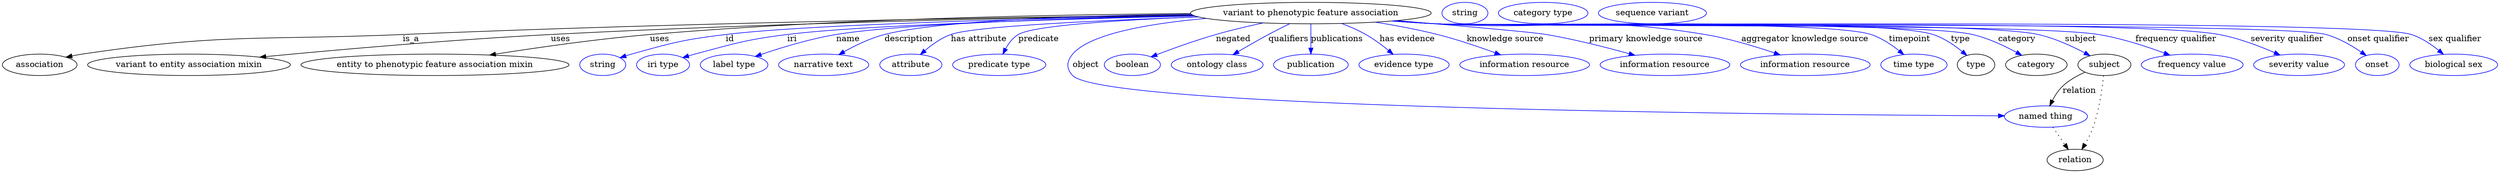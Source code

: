 digraph {
	graph [bb="0,0,4175.8,283"];
	node [label="\N"];
	"variant to phenotypic feature association"	[height=0.5,
		label="variant to phenotypic feature association",
		pos="2189.4,265",
		width=5.5967];
	association	[height=0.5,
		pos="62.394,178",
		width=1.7332];
	"variant to phenotypic feature association" -> association	[label=is_a,
		lp="684.39,221.5",
		pos="e,106.48,190.81 1990.9,261.85 1700.7,258.16 1143.8,248.99 670.39,229 431.49,218.91 369.89,231.31 133.39,196 127.91,195.18 122.23,\
194.15 116.57,192.99"];
	"variant to entity association mixin"	[height=0.5,
		pos="312.39,178",
		width=4.7121];
	"variant to phenotypic feature association" -> "variant to entity association mixin"	[label=uses,
		lp="934.89,221.5",
		pos="e,430.98,190.9 1991.4,261.59 1741.3,257.84 1297.7,248.87 918.39,229 753.44,220.36 563.73,203.6 441.16,191.88"];
	"entity to phenotypic feature association mixin"	[height=0.5,
		pos="724.39,178",
		width=6.2286];
	"variant to phenotypic feature association" -> "entity to phenotypic feature association mixin"	[label=uses,
		lp="1100.9,221.5",
		pos="e,815.83,194.44 1988.1,264.04 1766.4,262.59 1399.4,255.78 1084.4,229 996.72,221.54 897.75,207.38 825.8,196.02"];
	id	[color=blue,
		height=0.5,
		label=string,
		pos="1005.4,178",
		width=1.0652];
	"variant to phenotypic feature association" -> id	[color=blue,
		label=id,
		lp="1218.4,221.5",
		pos="e,1034.4,189.97 1993.1,260.93 1752.1,256.46 1357.2,246.7 1211.4,229 1140.2,220.35 1122.5,215.35 1053.4,196 1050.3,195.13 1047.1,\
194.16 1043.9,193.14",
		style=solid];
	iri	[color=blue,
		height=0.5,
		label="iri type",
		pos="1106.4,178",
		width=1.2277];
	"variant to phenotypic feature association" -> iri	[color=blue,
		label=iri,
		lp="1322.4,221.5",
		pos="e,1139.3,190.13 1995.2,260.07 1778.3,255.01 1441.1,244.91 1314.4,229 1244.5,220.23 1227.5,214.11 1159.4,196 1156,195.1 1152.6,194.12 \
1149.1,193.1",
		style=solid];
	name	[color=blue,
		height=0.5,
		label="label type",
		pos="1225.4,178",
		width=1.5707];
	"variant to phenotypic feature association" -> name	[color=blue,
		label=name,
		lp="1415.4,221.5",
		pos="e,1260.6,192.09 1993.3,260.78 1796.1,256.56 1506,247.42 1395.4,229 1352,221.78 1304.1,207.04 1270.2,195.43",
		style=solid];
	description	[color=blue,
		height=0.5,
		label="narrative text",
		pos="1375.4,178",
		width=2.0943];
	"variant to phenotypic feature association" -> description	[color=blue,
		label=description,
		lp="1516.9,221.5",
		pos="e,1400.4,195.02 1988.7,263.26 1812.3,260.94 1569.6,253.23 1476.4,229 1452.8,222.87 1428.2,210.86 1409.3,200.14",
		style=solid];
	"has attribute"	[color=blue,
		height=0.5,
		label=attribute,
		pos="1520.4,178",
		width=1.4443];
	"variant to phenotypic feature association" -> "has attribute"	[color=blue,
		label="has attribute",
		lp="1634.4,221.5",
		pos="e,1536.4,195.23 2001.2,258.48 1839.2,252.84 1625.6,242.93 1587.4,229 1571.4,223.18 1556.1,212.24 1544.1,202.07",
		style=solid];
	predicate	[color=blue,
		height=0.5,
		label="predicate type",
		pos="1668.4,178",
		width=2.1665];
	"variant to phenotypic feature association" -> predicate	[color=blue,
		label=predicate,
		lp="1734.4,221.5",
		pos="e,1674.5,195.95 2001,258.57 1874.5,253.55 1726.4,244.47 1700.4,229 1691.2,223.53 1684.2,214.26 1679.1,205.18",
		style=solid];
	object	[color=blue,
		height=0.5,
		label="named thing",
		pos="3420.4,91",
		width=1.9318];
	"variant to phenotypic feature association" -> object	[color=blue,
		label=object,
		lp="1813.4,178",
		pos="e,3350.9,92.25 2014.7,256 1921.7,247.67 1820.5,230.68 1791.4,196 1781.1,183.75 1780.3,171.55 1791.4,160 1845.5,103.54 3021.3,93.883 \
3340.8,92.299",
		style=solid];
	negated	[color=blue,
		height=0.5,
		label=boolean,
		pos="1891.4,178",
		width=1.2999];
	"variant to phenotypic feature association" -> negated	[color=blue,
		label=negated,
		lp="2059.4,221.5",
		pos="e,1922.5,191.48 2109.2,248.45 2083.8,242.97 2055.8,236.33 2030.4,229 1996.8,219.31 1959.6,205.77 1932.1,195.22",
		style=solid];
	qualifiers	[color=blue,
		height=0.5,
		label="ontology class",
		pos="2032.4,178",
		width=2.1304];
	"variant to phenotypic feature association" -> qualifiers	[color=blue,
		label=qualifiers,
		lp="2151.9,221.5",
		pos="e,2058.9,195.02 2154.1,247.2 2142.6,241.58 2129.9,235.17 2118.4,229 2101.5,219.92 2083,209.3 2067.6,200.19",
		style=solid];
	publications	[color=blue,
		height=0.5,
		label=publication,
		pos="2189.4,178",
		width=1.7332];
	"variant to phenotypic feature association" -> publications	[color=blue,
		label=publications,
		lp="2233.4,221.5",
		pos="e,2189.4,196.18 2189.4,246.8 2189.4,235.16 2189.4,219.55 2189.4,206.24",
		style=solid];
	"has evidence"	[color=blue,
		height=0.5,
		label="evidence type",
		pos="2345.4,178",
		width=2.0943];
	"variant to phenotypic feature association" -> "has evidence"	[color=blue,
		label="has evidence",
		lp="2350.9,221.5",
		pos="e,2327.1,195.69 2240.8,247.56 2254.3,242.39 2268.7,236.13 2281.4,229 2294.7,221.48 2308.3,211.34 2319.5,202.15",
		style=solid];
	"knowledge source"	[color=blue,
		height=0.5,
		label="information resource",
		pos="2547.4,178",
		width=3.015];
	"variant to phenotypic feature association" -> "knowledge source"	[color=blue,
		label="knowledge source",
		lp="2514.9,221.5",
		pos="e,2507.3,194.73 2297.1,249.77 2330.8,244.37 2367.8,237.45 2401.4,229 2434,220.77 2469.8,208.57 2497.8,198.28",
		style=solid];
	"primary knowledge source"	[color=blue,
		height=0.5,
		label="information resource",
		pos="2782.4,178",
		width=3.015];
	"variant to phenotypic feature association" -> "primary knowledge source"	[color=blue,
		label="primary knowledge source",
		lp="2750.4,221.5",
		pos="e,2732.1,193.96 2333,252.35 2435.3,243.86 2558.8,233.15 2583.4,229 2630.7,221.01 2683.2,207.6 2722.5,196.68",
		style=solid];
	"aggregator knowledge source"	[color=blue,
		height=0.5,
		label="information resource",
		pos="3017.4,178",
		width=3.015];
	"variant to phenotypic feature association" -> "aggregator knowledge source"	[color=blue,
		label="aggregator knowledge source",
		lp="3016.9,221.5",
		pos="e,2975.3,194.73 2328.7,251.98 2352.6,250.14 2377.2,248.4 2400.4,247 2599.7,234.98 2652.4,261.74 2849.4,229 2889.1,222.4 2932.7,209.27 \
2965.5,198.11",
		style=solid];
	timepoint	[color=blue,
		height=0.5,
		label="time type",
		pos="3199.4,178",
		width=1.5346];
	"variant to phenotypic feature association" -> timepoint	[color=blue,
		label=timepoint,
		lp="3192.4,221.5",
		pos="e,3182.4,195.18 2326.9,251.81 2351.4,249.96 2376.6,248.25 2400.4,247 2481.1,242.75 3050.6,254.1 3127.4,229 3144.6,223.38 3161.4,\
212.18 3174.4,201.81",
		style=solid];
	type	[height=0.5,
		pos="3303.4,178",
		width=0.86659];
	"variant to phenotypic feature association" -> type	[color=blue,
		label=type,
		lp="3277.4,221.5",
		pos="e,3288,193.75 2326.4,251.79 2351,249.93 2376.4,248.22 2400.4,247 2492.6,242.29 3143.6,257.55 3231.4,229 3249.5,223.12 3267.1,211.05 \
3280.4,200.25",
		style=solid];
	category	[height=0.5,
		pos="3404.4,178",
		width=1.4263];
	"variant to phenotypic feature association" -> category	[color=blue,
		label=category,
		lp="3371.9,221.5",
		pos="e,3380,194.03 2326.4,251.76 2351,249.9 2376.4,248.2 2400.4,247 2500,241.99 3200.3,251.59 3297.4,229 3323.4,222.96 3350.6,210.14 \
3371.1,199",
		style=solid];
	subject	[height=0.5,
		pos="3518.4,178",
		width=1.2277];
	"variant to phenotypic feature association" -> subject	[color=blue,
		label=subject,
		lp="3478.4,221.5",
		pos="e,3494.3,193.33 2326.1,251.73 2350.8,249.87 2376.4,248.18 2400.4,247 2512.2,241.5 3298.2,253.48 3407.4,229 3434.9,222.84 3463.8,\
209.54 3485.3,198.21",
		style=solid];
	"frequency qualifier"	[color=blue,
		height=0.5,
		label="frequency value",
		pos="3665.4,178",
		width=2.3651];
	"variant to phenotypic feature association" -> "frequency qualifier"	[color=blue,
		label="frequency qualifier",
		lp="3638.4,221.5",
		pos="e,3628.1,194.29 2325.8,251.72 2350.6,249.86 2376.3,248.17 2400.4,247 2523.4,241.05 3386.9,248.89 3508.4,229 3546.3,222.79 3587.7,\
209.31 3618.5,197.91",
		style=solid];
	"severity qualifier"	[color=blue,
		height=0.5,
		label="severity value",
		pos="3844.4,178",
		width=2.1123];
	"variant to phenotypic feature association" -> "severity qualifier"	[color=blue,
		label="severity qualifier",
		lp="3824.4,221.5",
		pos="e,3812.5,194.45 2325.5,251.69 2350.4,249.82 2376.2,248.14 2400.4,247 2545.8,240.15 3567.3,255.84 3710.4,229 3742.7,222.95 3777.4,\
209.8 3803.4,198.51",
		style=solid];
	"onset qualifier"	[color=blue,
		height=0.5,
		label=onset,
		pos="3974.4,178",
		width=1.011];
	"variant to phenotypic feature association" -> "onset qualifier"	[color=blue,
		label="onset qualifier",
		lp="3975.9,221.5",
		pos="e,3956.1,193.59 2325.2,251.68 2350.2,249.81 2376.1,248.13 2400.4,247 2483,243.18 3809.7,251.22 3889.4,229 3910.5,223.1 3931.8,210.57 \
3947.8,199.52",
		style=solid];
	"sex qualifier"	[color=blue,
		height=0.5,
		label="biological sex",
		pos="4102.4,178",
		width=2.0401];
	"variant to phenotypic feature association" -> "sex qualifier"	[color=blue,
		label="sex qualifier",
		lp="4104.4,221.5",
		pos="e,4085.1,195.75 2324.9,251.68 2350,249.8 2376,248.12 2400.4,247 2490.9,242.86 3945.2,256.84 4031.4,229 4048.2,223.57 4064.5,212.61 \
4077.3,202.34",
		style=solid];
	relation	[height=0.5,
		pos="3469.4,18",
		width=1.2999];
	object -> relation	[pos="e,3457.9,35.705 3432,73.174 3438,64.509 3445.4,53.768 3452,44.141",
		style=dotted];
	association_type	[color=blue,
		height=0.5,
		label=string,
		pos="2447.4,265",
		width=1.0652];
	association_category	[color=blue,
		height=0.5,
		label="category type",
		pos="2578.4,265",
		width=2.0762];
	subject -> object	[label=relation,
		lp="3476.4,134.5",
		pos="e,3426.8,108.97 3485.9,165.59 3473.1,159.94 3459,152.13 3448.4,142 3441.4,135.31 3435.7,126.48 3431.3,118.1"];
	subject -> relation	[pos="e,3480.6,35.828 3517,159.99 3514.9,139.02 3510,102.55 3499.4,73 3495.9,63.258 3490.8,53.189 3485.8,44.423",
		style=dotted];
	"variant to phenotypic feature association_subject"	[color=blue,
		height=0.5,
		label="sequence variant",
		pos="2761.4,265",
		width=2.5095];
}

